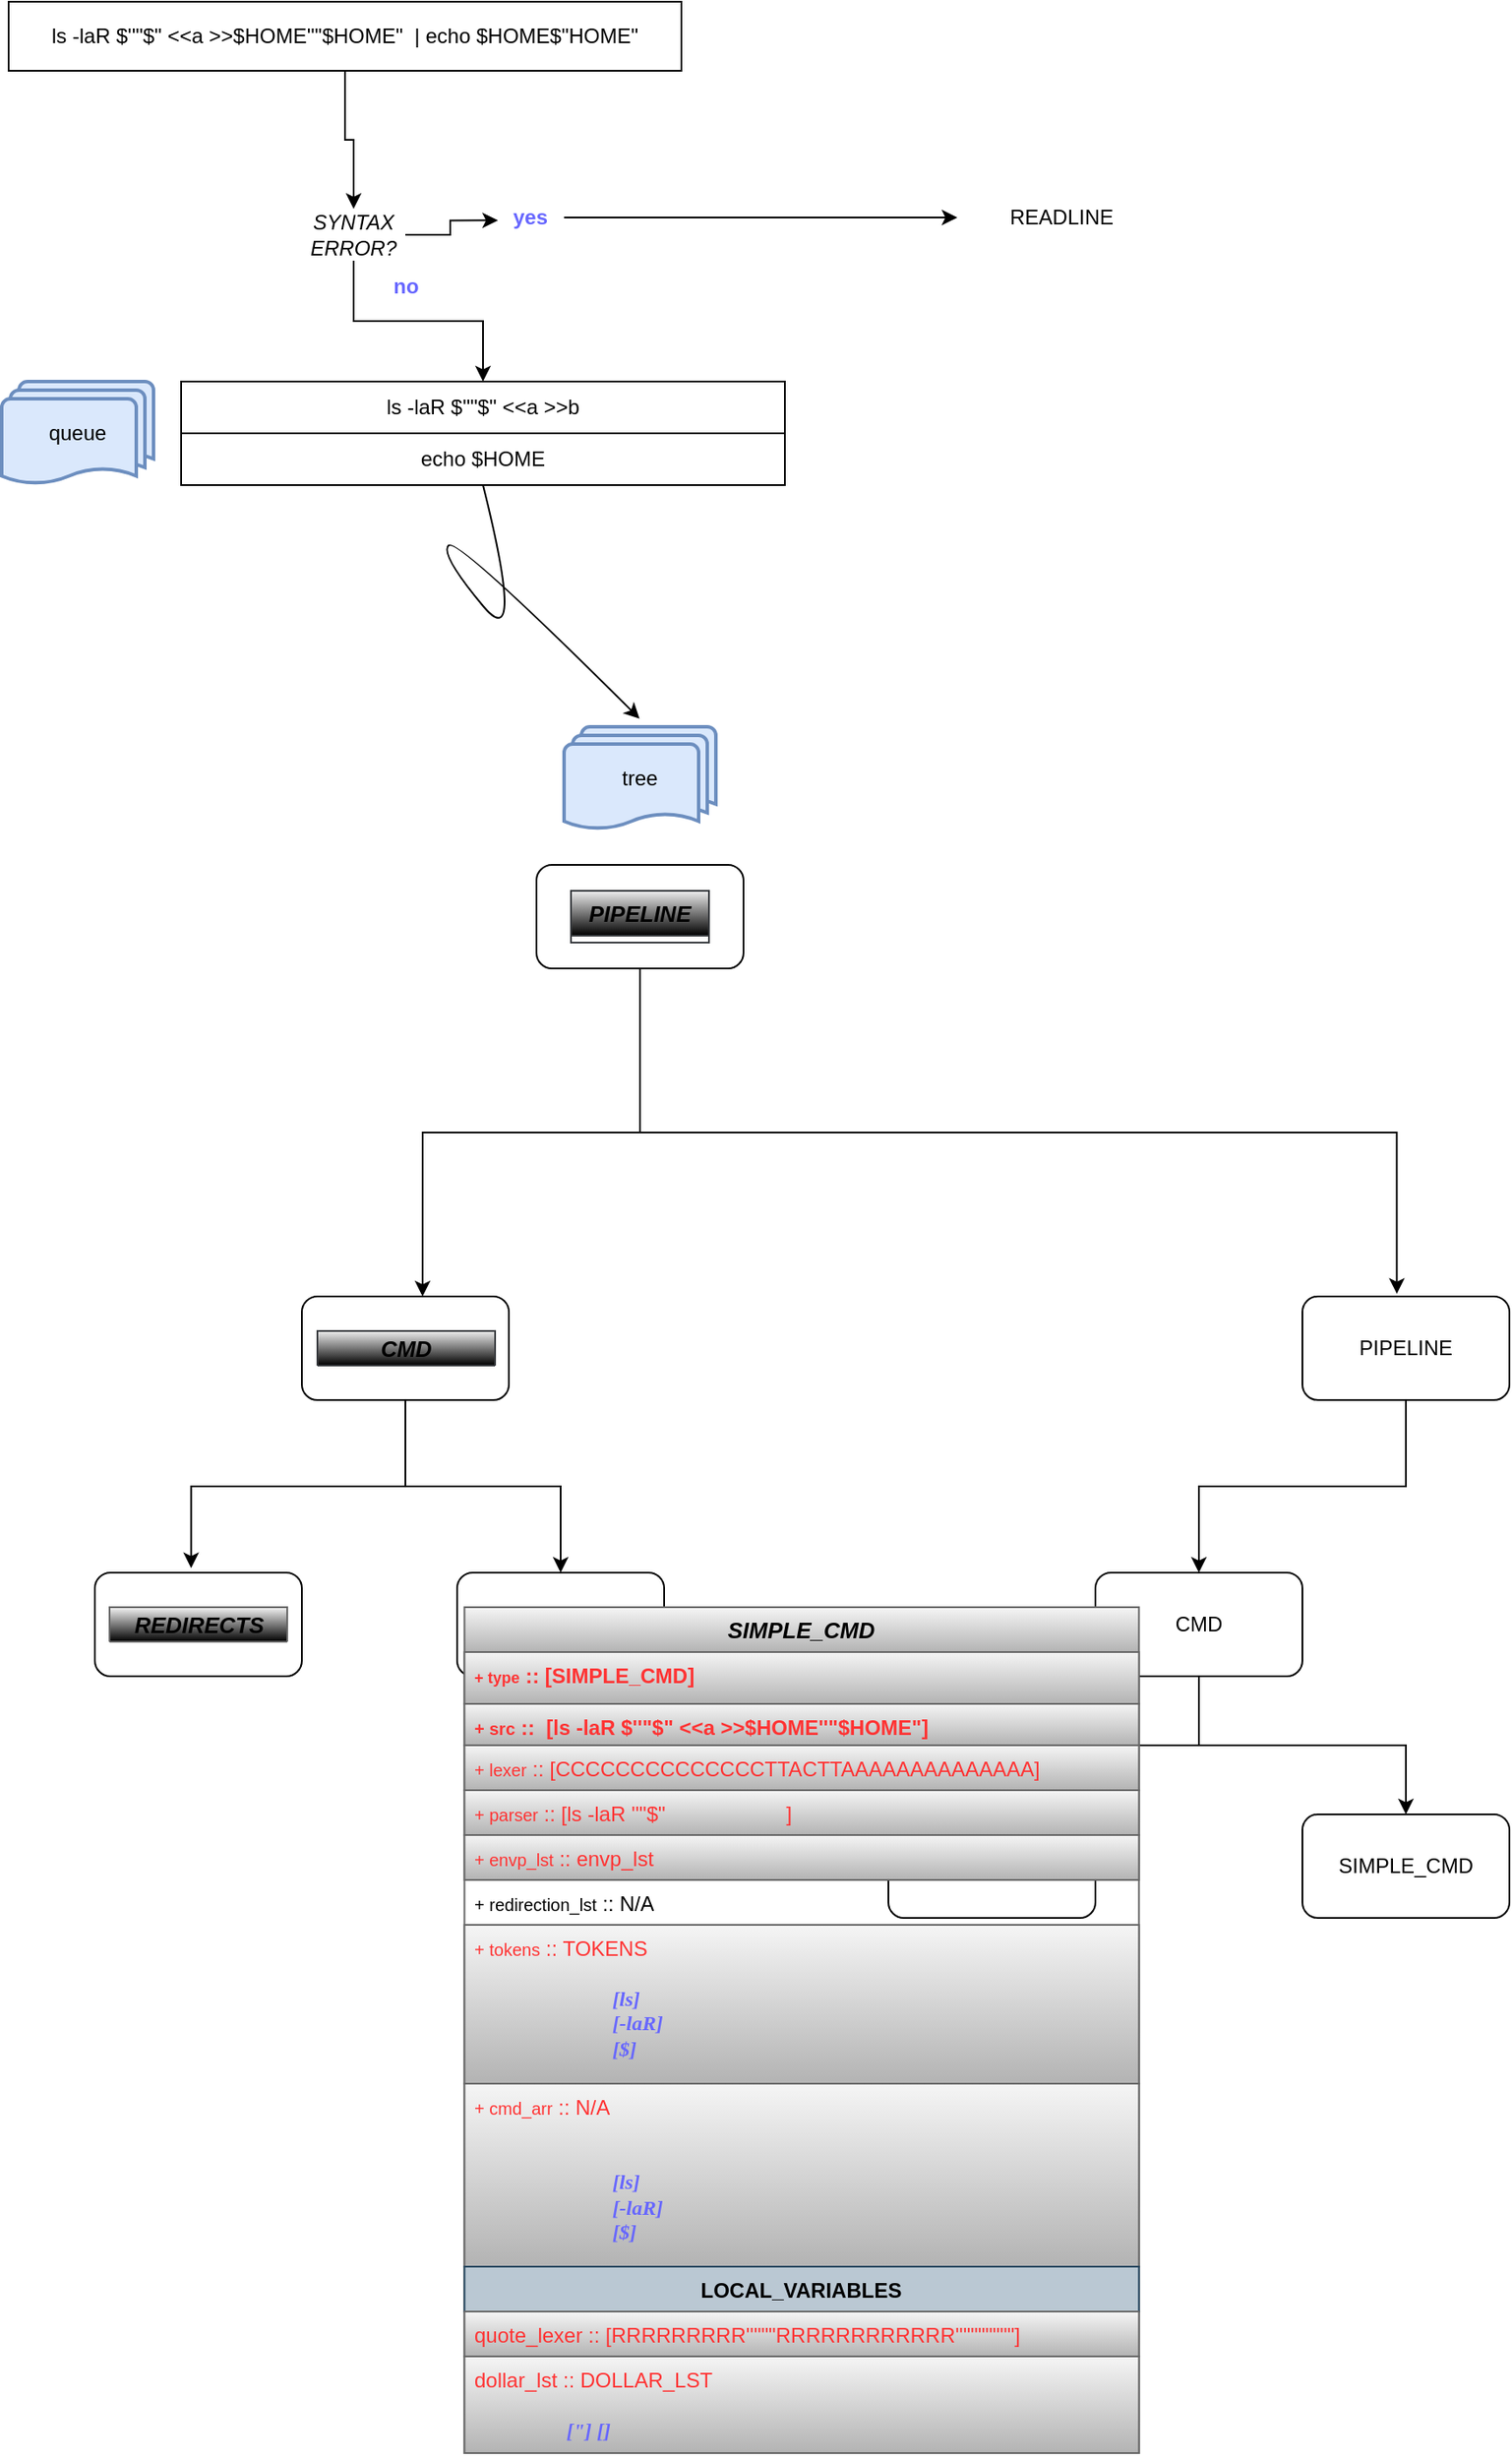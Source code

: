<mxfile version="22.0.4" type="github">
  <diagram name="페이지-1" id="Gm9cE7F4Ou4hL8HedqTo">
    <mxGraphModel dx="2257" dy="724" grid="1" gridSize="10" guides="1" tooltips="1" connect="1" arrows="1" fold="1" page="1" pageScale="1" pageWidth="827" pageHeight="1169" math="0" shadow="0">
      <root>
        <mxCell id="0" />
        <mxCell id="1" parent="0" />
        <mxCell id="PTVRahcJTxl9pXmdOZko-39" style="edgeStyle=orthogonalEdgeStyle;rounded=0;orthogonalLoop=1;jettySize=auto;html=1;entryX=0.5;entryY=0;entryDx=0;entryDy=0;" edge="1" parent="1" source="PTVRahcJTxl9pXmdOZko-1" target="PTVRahcJTxl9pXmdOZko-37">
          <mxGeometry relative="1" as="geometry" />
        </mxCell>
        <mxCell id="PTVRahcJTxl9pXmdOZko-1" value="ls -laR $&#39;&#39;&quot;$&quot; &amp;lt;&amp;lt;a &amp;gt;&amp;gt;$HOME&#39;&#39;&quot;$HOME&quot;&amp;nbsp; | echo $HOME$&quot;HOME&quot;" style="rounded=0;whiteSpace=wrap;html=1;" vertex="1" parent="1">
          <mxGeometry x="-780" y="30" width="390" height="40" as="geometry" />
        </mxCell>
        <mxCell id="PTVRahcJTxl9pXmdOZko-7" value="ls -laR $&#39;&#39;&quot;$&quot; &amp;lt;&amp;lt;a &amp;gt;&amp;gt;b" style="rounded=0;whiteSpace=wrap;html=1;" vertex="1" parent="1">
          <mxGeometry x="-680" y="250" width="350" height="30" as="geometry" />
        </mxCell>
        <mxCell id="PTVRahcJTxl9pXmdOZko-8" value="echo $HOME" style="rounded=0;whiteSpace=wrap;html=1;" vertex="1" parent="1">
          <mxGeometry x="-680" y="280" width="350" height="30" as="geometry" />
        </mxCell>
        <mxCell id="PTVRahcJTxl9pXmdOZko-10" value="" style="curved=1;endArrow=classic;html=1;rounded=0;exitX=0.5;exitY=1;exitDx=0;exitDy=0;entryX=0.497;entryY=-0.078;entryDx=0;entryDy=0;entryPerimeter=0;" edge="1" parent="1" source="PTVRahcJTxl9pXmdOZko-8" target="PTVRahcJTxl9pXmdOZko-14">
          <mxGeometry width="50" height="50" relative="1" as="geometry">
            <mxPoint x="-530" y="410" as="sourcePoint" />
            <mxPoint x="-480" y="420" as="targetPoint" />
            <Array as="points">
              <mxPoint x="-480" y="410" />
              <mxPoint x="-530" y="350" />
              <mxPoint x="-520" y="340" />
            </Array>
          </mxGeometry>
        </mxCell>
        <mxCell id="PTVRahcJTxl9pXmdOZko-13" value="queue" style="strokeWidth=2;html=1;shape=mxgraph.flowchart.multi-document;whiteSpace=wrap;fillColor=#dae8fc;strokeColor=#6c8ebf;" vertex="1" parent="1">
          <mxGeometry x="-784" y="250" width="88" height="60" as="geometry" />
        </mxCell>
        <mxCell id="PTVRahcJTxl9pXmdOZko-14" value="tree" style="strokeWidth=2;html=1;shape=mxgraph.flowchart.multi-document;whiteSpace=wrap;fillColor=#dae8fc;strokeColor=#6c8ebf;" vertex="1" parent="1">
          <mxGeometry x="-458" y="450" width="88" height="60" as="geometry" />
        </mxCell>
        <mxCell id="PTVRahcJTxl9pXmdOZko-16" value="PIPELINE" style="rounded=1;whiteSpace=wrap;html=1;" vertex="1" parent="1">
          <mxGeometry x="-474" y="530" width="120" height="60" as="geometry" />
        </mxCell>
        <mxCell id="PTVRahcJTxl9pXmdOZko-31" style="edgeStyle=orthogonalEdgeStyle;rounded=0;orthogonalLoop=1;jettySize=auto;html=1;exitX=0.5;exitY=1;exitDx=0;exitDy=0;entryX=0.5;entryY=0;entryDx=0;entryDy=0;" edge="1" parent="1" source="PTVRahcJTxl9pXmdOZko-17" target="PTVRahcJTxl9pXmdOZko-19">
          <mxGeometry relative="1" as="geometry" />
        </mxCell>
        <mxCell id="PTVRahcJTxl9pXmdOZko-17" value="CMD" style="rounded=1;whiteSpace=wrap;html=1;" vertex="1" parent="1">
          <mxGeometry x="-610" y="780" width="120" height="60" as="geometry" />
        </mxCell>
        <mxCell id="PTVRahcJTxl9pXmdOZko-18" value="REDIRECTS" style="rounded=1;whiteSpace=wrap;html=1;" vertex="1" parent="1">
          <mxGeometry x="-730" y="940" width="120" height="60" as="geometry" />
        </mxCell>
        <mxCell id="PTVRahcJTxl9pXmdOZko-19" value="SIMPLE_CMD" style="rounded=1;whiteSpace=wrap;html=1;" vertex="1" parent="1">
          <mxGeometry x="-520" y="940" width="120" height="60" as="geometry" />
        </mxCell>
        <mxCell id="PTVRahcJTxl9pXmdOZko-46" style="edgeStyle=orthogonalEdgeStyle;rounded=0;orthogonalLoop=1;jettySize=auto;html=1;exitX=0.5;exitY=1;exitDx=0;exitDy=0;entryX=0.5;entryY=0;entryDx=0;entryDy=0;" edge="1" parent="1" source="PTVRahcJTxl9pXmdOZko-20" target="PTVRahcJTxl9pXmdOZko-22">
          <mxGeometry relative="1" as="geometry" />
        </mxCell>
        <mxCell id="PTVRahcJTxl9pXmdOZko-20" value="PIPELINE" style="rounded=1;whiteSpace=wrap;html=1;" vertex="1" parent="1">
          <mxGeometry x="-30" y="780" width="120" height="60" as="geometry" />
        </mxCell>
        <mxCell id="PTVRahcJTxl9pXmdOZko-47" style="edgeStyle=orthogonalEdgeStyle;rounded=0;orthogonalLoop=1;jettySize=auto;html=1;exitX=0.5;exitY=1;exitDx=0;exitDy=0;" edge="1" parent="1" source="PTVRahcJTxl9pXmdOZko-22" target="PTVRahcJTxl9pXmdOZko-23">
          <mxGeometry relative="1" as="geometry" />
        </mxCell>
        <mxCell id="PTVRahcJTxl9pXmdOZko-48" style="edgeStyle=orthogonalEdgeStyle;rounded=0;orthogonalLoop=1;jettySize=auto;html=1;entryX=0.5;entryY=0;entryDx=0;entryDy=0;" edge="1" parent="1" source="PTVRahcJTxl9pXmdOZko-22" target="PTVRahcJTxl9pXmdOZko-24">
          <mxGeometry relative="1" as="geometry" />
        </mxCell>
        <mxCell id="PTVRahcJTxl9pXmdOZko-22" value="CMD" style="rounded=1;whiteSpace=wrap;html=1;" vertex="1" parent="1">
          <mxGeometry x="-150" y="940" width="120" height="60" as="geometry" />
        </mxCell>
        <mxCell id="PTVRahcJTxl9pXmdOZko-23" value="REDIRECTS" style="rounded=1;whiteSpace=wrap;html=1;" vertex="1" parent="1">
          <mxGeometry x="-270" y="1080" width="120" height="60" as="geometry" />
        </mxCell>
        <mxCell id="PTVRahcJTxl9pXmdOZko-24" value="SIMPLE_CMD" style="rounded=1;whiteSpace=wrap;html=1;" vertex="1" parent="1">
          <mxGeometry x="-30" y="1080" width="120" height="60" as="geometry" />
        </mxCell>
        <mxCell id="PTVRahcJTxl9pXmdOZko-30" style="edgeStyle=orthogonalEdgeStyle;rounded=0;orthogonalLoop=1;jettySize=auto;html=1;exitX=0.5;exitY=1;exitDx=0;exitDy=0;entryX=0.465;entryY=-0.044;entryDx=0;entryDy=0;entryPerimeter=0;" edge="1" parent="1" source="PTVRahcJTxl9pXmdOZko-17" target="PTVRahcJTxl9pXmdOZko-18">
          <mxGeometry relative="1" as="geometry" />
        </mxCell>
        <mxCell id="PTVRahcJTxl9pXmdOZko-32" style="edgeStyle=orthogonalEdgeStyle;rounded=0;orthogonalLoop=1;jettySize=auto;html=1;exitX=0.5;exitY=1;exitDx=0;exitDy=0;entryX=0.583;entryY=0;entryDx=0;entryDy=0;entryPerimeter=0;" edge="1" parent="1" source="PTVRahcJTxl9pXmdOZko-16" target="PTVRahcJTxl9pXmdOZko-17">
          <mxGeometry relative="1" as="geometry" />
        </mxCell>
        <mxCell id="PTVRahcJTxl9pXmdOZko-35" style="edgeStyle=orthogonalEdgeStyle;rounded=0;orthogonalLoop=1;jettySize=auto;html=1;exitX=0.5;exitY=1;exitDx=0;exitDy=0;entryX=0.456;entryY=-0.026;entryDx=0;entryDy=0;entryPerimeter=0;" edge="1" parent="1" source="PTVRahcJTxl9pXmdOZko-16" target="PTVRahcJTxl9pXmdOZko-20">
          <mxGeometry relative="1" as="geometry" />
        </mxCell>
        <mxCell id="PTVRahcJTxl9pXmdOZko-40" style="edgeStyle=orthogonalEdgeStyle;rounded=0;orthogonalLoop=1;jettySize=auto;html=1;exitX=0.5;exitY=1;exitDx=0;exitDy=0;entryX=0.5;entryY=0;entryDx=0;entryDy=0;" edge="1" parent="1" source="PTVRahcJTxl9pXmdOZko-37" target="PTVRahcJTxl9pXmdOZko-7">
          <mxGeometry relative="1" as="geometry" />
        </mxCell>
        <mxCell id="PTVRahcJTxl9pXmdOZko-37" value="&lt;i&gt;SYNTAX ERROR?&lt;/i&gt;" style="text;html=1;strokeColor=none;fillColor=none;align=center;verticalAlign=middle;whiteSpace=wrap;rounded=0;" vertex="1" parent="1">
          <mxGeometry x="-610" y="150" width="60" height="30" as="geometry" />
        </mxCell>
        <mxCell id="PTVRahcJTxl9pXmdOZko-41" value="&lt;b&gt;&lt;font color=&quot;#6666ff&quot;&gt;no&lt;/font&gt;&lt;/b&gt;" style="text;html=1;align=center;verticalAlign=middle;resizable=0;points=[];autosize=1;strokeColor=none;fillColor=none;" vertex="1" parent="1">
          <mxGeometry x="-570" y="180" width="40" height="30" as="geometry" />
        </mxCell>
        <mxCell id="PTVRahcJTxl9pXmdOZko-44" style="edgeStyle=orthogonalEdgeStyle;rounded=0;orthogonalLoop=1;jettySize=auto;html=1;" edge="1" parent="1" source="PTVRahcJTxl9pXmdOZko-42">
          <mxGeometry relative="1" as="geometry">
            <mxPoint x="-230.0" y="155" as="targetPoint" />
          </mxGeometry>
        </mxCell>
        <mxCell id="PTVRahcJTxl9pXmdOZko-42" value="&lt;b&gt;&lt;font color=&quot;#6666ff&quot;&gt;yes&lt;/font&gt;&lt;/b&gt;" style="text;html=1;align=center;verticalAlign=middle;resizable=0;points=[];autosize=1;strokeColor=none;fillColor=none;" vertex="1" parent="1">
          <mxGeometry x="-498" y="140" width="40" height="30" as="geometry" />
        </mxCell>
        <mxCell id="PTVRahcJTxl9pXmdOZko-43" style="edgeStyle=orthogonalEdgeStyle;rounded=0;orthogonalLoop=1;jettySize=auto;html=1;exitX=1;exitY=0.5;exitDx=0;exitDy=0;entryX=0.042;entryY=0.556;entryDx=0;entryDy=0;entryPerimeter=0;" edge="1" parent="1" source="PTVRahcJTxl9pXmdOZko-37" target="PTVRahcJTxl9pXmdOZko-42">
          <mxGeometry relative="1" as="geometry" />
        </mxCell>
        <mxCell id="PTVRahcJTxl9pXmdOZko-45" value="READLINE" style="text;html=1;align=center;verticalAlign=middle;resizable=0;points=[];autosize=1;strokeColor=none;fillColor=none;" vertex="1" parent="1">
          <mxGeometry x="-210" y="140" width="80" height="30" as="geometry" />
        </mxCell>
        <mxCell id="PTVRahcJTxl9pXmdOZko-63" value="&lt;i style=&quot;font-size: 13px;&quot;&gt;&lt;b style=&quot;font-size: 13px;&quot;&gt;PIPELINE&lt;/b&gt;&lt;/i&gt;" style="swimlane;fontStyle=0;childLayout=stackLayout;horizontal=1;startSize=26;horizontalStack=0;resizeParent=1;resizeParentMax=0;resizeLast=0;collapsible=1;marginBottom=0;whiteSpace=wrap;html=1;fillColor=#eeeeee;strokeColor=#36393d;gradientColor=default;fontSize=13;" vertex="1" collapsed="1" parent="1">
          <mxGeometry x="-454" y="545" width="80" height="30" as="geometry">
            <mxRectangle x="-454" y="545" width="240" height="290" as="alternateBounds" />
          </mxGeometry>
        </mxCell>
        <mxCell id="PTVRahcJTxl9pXmdOZko-83" value="&lt;font style=&quot;font-size: 9px;&quot;&gt;+ type&lt;/font&gt; :: [PIPELINE]" style="text;strokeColor=#666666;fillColor=#f5f5f5;align=left;verticalAlign=top;spacingLeft=4;spacingRight=4;overflow=hidden;rotatable=0;points=[[0,0.5],[1,0.5]];portConstraint=eastwest;whiteSpace=wrap;html=1;gradientColor=#b3b3b3;fontColor=#FF3333;" vertex="1" parent="PTVRahcJTxl9pXmdOZko-63">
          <mxGeometry y="26" width="240" height="30" as="geometry" />
        </mxCell>
        <mxCell id="PTVRahcJTxl9pXmdOZko-84" value="&lt;font style=&quot;font-size: 10px;&quot;&gt;+ src&amp;nbsp;&lt;/font&gt;::&amp;nbsp; N/A" style="text;align=left;verticalAlign=top;spacingLeft=4;spacingRight=4;overflow=hidden;rotatable=0;points=[[0,0.5],[1,0.5]];portConstraint=eastwest;whiteSpace=wrap;html=1;" vertex="1" parent="PTVRahcJTxl9pXmdOZko-63">
          <mxGeometry y="56" width="240" height="26" as="geometry" />
        </mxCell>
        <mxCell id="PTVRahcJTxl9pXmdOZko-85" value="&lt;font style=&quot;font-size: 10px;&quot;&gt;+ lexer&lt;/font&gt; :: N/A" style="text;strokeColor=none;fillColor=none;align=left;verticalAlign=top;spacingLeft=4;spacingRight=4;overflow=hidden;rotatable=0;points=[[0,0.5],[1,0.5]];portConstraint=eastwest;whiteSpace=wrap;html=1;" vertex="1" parent="PTVRahcJTxl9pXmdOZko-63">
          <mxGeometry y="82" width="240" height="26" as="geometry" />
        </mxCell>
        <mxCell id="PTVRahcJTxl9pXmdOZko-86" value="&lt;font style=&quot;font-size: 10px;&quot;&gt;+ parser&lt;/font&gt; :: N/A" style="text;strokeColor=none;fillColor=none;align=left;verticalAlign=top;spacingLeft=4;spacingRight=4;overflow=hidden;rotatable=0;points=[[0,0.5],[1,0.5]];portConstraint=eastwest;whiteSpace=wrap;html=1;" vertex="1" parent="PTVRahcJTxl9pXmdOZko-63">
          <mxGeometry y="108" width="240" height="26" as="geometry" />
        </mxCell>
        <mxCell id="PTVRahcJTxl9pXmdOZko-87" value="&lt;font style=&quot;font-size: 10px;&quot;&gt;+ cmd_arr&lt;/font&gt; :: N/A" style="text;strokeColor=none;fillColor=none;align=left;verticalAlign=top;spacingLeft=4;spacingRight=4;overflow=hidden;rotatable=0;points=[[0,0.5],[1,0.5]];portConstraint=eastwest;whiteSpace=wrap;html=1;" vertex="1" parent="PTVRahcJTxl9pXmdOZko-63">
          <mxGeometry y="134" width="240" height="26" as="geometry" />
        </mxCell>
        <mxCell id="PTVRahcJTxl9pXmdOZko-88" value="&lt;font style=&quot;font-size: 10px;&quot;&gt;+ envp_lst&lt;/font&gt; :: envp_lst" style="text;strokeColor=#666666;fillColor=#f5f5f5;align=left;verticalAlign=top;spacingLeft=4;spacingRight=4;overflow=hidden;rotatable=0;points=[[0,0.5],[1,0.5]];portConstraint=eastwest;whiteSpace=wrap;html=1;gradientColor=#b3b3b3;fontStyle=1;fontColor=#FF0000;" vertex="1" parent="PTVRahcJTxl9pXmdOZko-63">
          <mxGeometry y="160" width="240" height="26" as="geometry" />
        </mxCell>
        <mxCell id="PTVRahcJTxl9pXmdOZko-92" value="&lt;font style=&quot;font-size: 10px;&quot;&gt;+ redirection_lst&lt;/font&gt; :: N/A" style="text;strokeColor=none;fillColor=none;align=left;verticalAlign=top;spacingLeft=4;spacingRight=4;overflow=hidden;rotatable=0;points=[[0,0.5],[1,0.5]];portConstraint=eastwest;whiteSpace=wrap;html=1;" vertex="1" parent="PTVRahcJTxl9pXmdOZko-63">
          <mxGeometry y="186" width="240" height="26" as="geometry" />
        </mxCell>
        <mxCell id="PTVRahcJTxl9pXmdOZko-93" value="&lt;font style=&quot;font-size: 10px;&quot;&gt;+ tokens&lt;/font&gt; :: N/A" style="text;strokeColor=none;fillColor=none;align=left;verticalAlign=top;spacingLeft=4;spacingRight=4;overflow=hidden;rotatable=0;points=[[0,0.5],[1,0.5]];portConstraint=eastwest;whiteSpace=wrap;html=1;" vertex="1" parent="PTVRahcJTxl9pXmdOZko-63">
          <mxGeometry y="212" width="240" height="26" as="geometry" />
        </mxCell>
        <mxCell id="PTVRahcJTxl9pXmdOZko-94" value="&lt;font style=&quot;font-size: 10px;&quot;&gt;+ l_child&lt;/font&gt; :: N/A" style="text;strokeColor=none;fillColor=none;align=left;verticalAlign=top;spacingLeft=4;spacingRight=4;overflow=hidden;rotatable=0;points=[[0,0.5],[1,0.5]];portConstraint=eastwest;whiteSpace=wrap;html=1;" vertex="1" parent="PTVRahcJTxl9pXmdOZko-63">
          <mxGeometry y="238" width="240" height="26" as="geometry" />
        </mxCell>
        <mxCell id="PTVRahcJTxl9pXmdOZko-95" value="&lt;font style=&quot;font-size: 10px;&quot;&gt;+ r_child&lt;/font&gt; :: N/A" style="text;strokeColor=none;fillColor=none;align=left;verticalAlign=top;spacingLeft=4;spacingRight=4;overflow=hidden;rotatable=0;points=[[0,0.5],[1,0.5]];portConstraint=eastwest;whiteSpace=wrap;html=1;" vertex="1" parent="PTVRahcJTxl9pXmdOZko-63">
          <mxGeometry y="264" width="240" height="26" as="geometry" />
        </mxCell>
        <mxCell id="PTVRahcJTxl9pXmdOZko-99" value="&lt;i style=&quot;font-size: 13px;&quot;&gt;&lt;b style=&quot;font-size: 13px;&quot;&gt;&lt;font style=&quot;font-size: 13px;&quot;&gt;CMD&lt;/font&gt;&lt;/b&gt;&lt;/i&gt;" style="swimlane;fontStyle=0;childLayout=stackLayout;horizontal=1;startSize=26;horizontalStack=0;resizeParent=1;resizeParentMax=0;resizeLast=0;collapsible=1;marginBottom=0;whiteSpace=wrap;html=1;fillColor=#eeeeee;strokeColor=#36393d;gradientColor=default;fontColor=#000000;fontSize=13;" vertex="1" collapsed="1" parent="1">
          <mxGeometry x="-601" y="800" width="103" height="20" as="geometry">
            <mxRectangle x="-601" y="800" width="391" height="434" as="alternateBounds" />
          </mxGeometry>
        </mxCell>
        <mxCell id="PTVRahcJTxl9pXmdOZko-100" value="&lt;font style=&quot;font-size: 9px;&quot;&gt;+ type&lt;/font&gt; :: [CMD]" style="text;strokeColor=#666666;fillColor=#f5f5f5;align=left;verticalAlign=top;spacingLeft=4;spacingRight=4;overflow=hidden;rotatable=0;points=[[0,0.5],[1,0.5]];portConstraint=eastwest;whiteSpace=wrap;html=1;gradientColor=#b3b3b3;fontStyle=1;fontColor=#FF3333;" vertex="1" parent="PTVRahcJTxl9pXmdOZko-99">
          <mxGeometry y="26" width="391" height="30" as="geometry" />
        </mxCell>
        <mxCell id="PTVRahcJTxl9pXmdOZko-101" value="&lt;font style=&quot;font-size: 10px;&quot;&gt;## dequeue from QUEUE&lt;br&gt;+ src&lt;/font&gt; ::&amp;nbsp; [ls -laR $&#39;&#39;&quot;$&quot; &amp;lt;&amp;lt;a &amp;gt;&amp;gt;$HOME&#39;&#39;&quot;$HOME&quot;]" style="text;align=left;verticalAlign=top;spacingLeft=4;spacingRight=4;overflow=hidden;rotatable=0;points=[[0,0.5],[1,0.5]];portConstraint=eastwest;whiteSpace=wrap;html=1;fontStyle=1;fillColor=#f5f5f5;gradientColor=#b3b3b3;strokeColor=#666666;fontColor=#FF3333;" vertex="1" parent="PTVRahcJTxl9pXmdOZko-99">
          <mxGeometry y="56" width="391" height="44" as="geometry" />
        </mxCell>
        <mxCell id="PTVRahcJTxl9pXmdOZko-110" value="&lt;font style=&quot;border-color: var(--border-color); font-size: 10px;&quot;&gt;## (after dollar removal)&lt;br&gt;+ src&lt;/font&gt;&amp;nbsp;::&amp;nbsp; [ls -laR &#39;&#39;&quot;$&quot; &amp;lt;&amp;lt;a &amp;gt;&amp;gt;$HOME&#39;&#39;&quot;$HOME&quot;]" style="text;align=left;verticalAlign=top;spacingLeft=4;spacingRight=4;overflow=hidden;rotatable=0;points=[[0,0.5],[1,0.5]];portConstraint=eastwest;whiteSpace=wrap;html=1;fontStyle=1;fillColor=#f5f5f5;gradientColor=#b3b3b3;strokeColor=#666666;fontColor=#FF3333;" vertex="1" parent="PTVRahcJTxl9pXmdOZko-99">
          <mxGeometry y="100" width="391" height="48" as="geometry" />
        </mxCell>
        <mxCell id="PTVRahcJTxl9pXmdOZko-102" value="&lt;font style=&quot;font-size: 10px;&quot;&gt;+ lexer&lt;/font&gt; :: [CCCCCCCCCCCCCCTTACTTAAAAAAAAAAAAAA]" style="text;strokeColor=#666666;fillColor=#f5f5f5;align=left;verticalAlign=top;spacingLeft=4;spacingRight=4;overflow=hidden;rotatable=0;points=[[0,0.5],[1,0.5]];portConstraint=eastwest;whiteSpace=wrap;html=1;gradientColor=#b3b3b3;fontColor=#FF3333;" vertex="1" parent="PTVRahcJTxl9pXmdOZko-99">
          <mxGeometry y="148" width="391" height="26" as="geometry" />
        </mxCell>
        <mxCell id="PTVRahcJTxl9pXmdOZko-103" value="&lt;font style=&quot;font-size: 10px;&quot;&gt;+ parser&lt;/font&gt; :: N/A" style="text;strokeColor=none;fillColor=none;align=left;verticalAlign=top;spacingLeft=4;spacingRight=4;overflow=hidden;rotatable=0;points=[[0,0.5],[1,0.5]];portConstraint=eastwest;whiteSpace=wrap;html=1;" vertex="1" parent="PTVRahcJTxl9pXmdOZko-99">
          <mxGeometry y="174" width="391" height="26" as="geometry" />
        </mxCell>
        <mxCell id="PTVRahcJTxl9pXmdOZko-105" value="&lt;font style=&quot;font-size: 10px;&quot;&gt;+ envp_lst&lt;/font&gt; :: envp_lst" style="text;strokeColor=#666666;fillColor=#f5f5f5;align=left;verticalAlign=top;spacingLeft=4;spacingRight=4;overflow=hidden;rotatable=0;points=[[0,0.5],[1,0.5]];portConstraint=eastwest;whiteSpace=wrap;html=1;gradientColor=#b3b3b3;fontColor=#FF3333;" vertex="1" parent="PTVRahcJTxl9pXmdOZko-99">
          <mxGeometry y="200" width="391" height="26" as="geometry" />
        </mxCell>
        <mxCell id="PTVRahcJTxl9pXmdOZko-106" value="&lt;font style=&quot;font-size: 10px;&quot;&gt;+ redirection_lst&lt;/font&gt; :: N/A" style="text;strokeColor=none;fillColor=none;align=left;verticalAlign=top;spacingLeft=4;spacingRight=4;overflow=hidden;rotatable=0;points=[[0,0.5],[1,0.5]];portConstraint=eastwest;whiteSpace=wrap;html=1;" vertex="1" parent="PTVRahcJTxl9pXmdOZko-99">
          <mxGeometry y="226" width="391" height="26" as="geometry" />
        </mxCell>
        <mxCell id="PTVRahcJTxl9pXmdOZko-107" value="&lt;font style=&quot;font-size: 10px;&quot;&gt;+ tokens&lt;/font&gt; :: N/A" style="text;strokeColor=none;fillColor=none;align=left;verticalAlign=top;spacingLeft=4;spacingRight=4;overflow=hidden;rotatable=0;points=[[0,0.5],[1,0.5]];portConstraint=eastwest;whiteSpace=wrap;html=1;" vertex="1" parent="PTVRahcJTxl9pXmdOZko-99">
          <mxGeometry y="252" width="391" height="26" as="geometry" />
        </mxCell>
        <mxCell id="PTVRahcJTxl9pXmdOZko-104" value="&lt;font style=&quot;font-size: 10px;&quot;&gt;+ cmd_arr&lt;/font&gt; :: N/A" style="text;strokeColor=none;fillColor=none;align=left;verticalAlign=top;spacingLeft=4;spacingRight=4;overflow=hidden;rotatable=0;points=[[0,0.5],[1,0.5]];portConstraint=eastwest;whiteSpace=wrap;html=1;" vertex="1" parent="PTVRahcJTxl9pXmdOZko-99">
          <mxGeometry y="278" width="391" height="26" as="geometry" />
        </mxCell>
        <mxCell id="PTVRahcJTxl9pXmdOZko-108" value="&lt;font style=&quot;font-size: 10px;&quot;&gt;+ l_child&lt;/font&gt; :: N/A" style="text;strokeColor=none;fillColor=none;align=left;verticalAlign=top;spacingLeft=4;spacingRight=4;overflow=hidden;rotatable=0;points=[[0,0.5],[1,0.5]];portConstraint=eastwest;whiteSpace=wrap;html=1;" vertex="1" parent="PTVRahcJTxl9pXmdOZko-99">
          <mxGeometry y="304" width="391" height="26" as="geometry" />
        </mxCell>
        <mxCell id="PTVRahcJTxl9pXmdOZko-109" value="&lt;font style=&quot;font-size: 10px;&quot;&gt;+ r_child&lt;/font&gt; :: N/A" style="text;strokeColor=none;fillColor=none;align=left;verticalAlign=top;spacingLeft=4;spacingRight=4;overflow=hidden;rotatable=0;points=[[0,0.5],[1,0.5]];portConstraint=eastwest;whiteSpace=wrap;html=1;" vertex="1" parent="PTVRahcJTxl9pXmdOZko-99">
          <mxGeometry y="330" width="391" height="26" as="geometry" />
        </mxCell>
        <mxCell id="PTVRahcJTxl9pXmdOZko-143" style="text;strokeColor=none;fillColor=none;align=left;verticalAlign=top;spacingLeft=4;spacingRight=4;overflow=hidden;rotatable=0;points=[[0,0.5],[1,0.5]];portConstraint=eastwest;whiteSpace=wrap;html=1;" vertex="1" parent="PTVRahcJTxl9pXmdOZko-99">
          <mxGeometry y="356" width="391" height="26" as="geometry" />
        </mxCell>
        <mxCell id="PTVRahcJTxl9pXmdOZko-144" value="LOCAL_VARIABLES" style="text;align=center;verticalAlign=top;spacingLeft=4;spacingRight=4;overflow=hidden;rotatable=0;points=[[0,0.5],[1,0.5]];portConstraint=eastwest;whiteSpace=wrap;html=1;fontStyle=1;fillColor=#bac8d3;strokeColor=#23445d;" vertex="1" parent="PTVRahcJTxl9pXmdOZko-99">
          <mxGeometry y="382" width="391" height="26" as="geometry" />
        </mxCell>
        <mxCell id="PTVRahcJTxl9pXmdOZko-145" value="quote_lexer :: [RRRRRRRRRRRRRRRRRRRRRRRRR&#39;&#39;&quot;&quot;&quot;&quot;&quot;&quot;&quot;]" style="text;strokeColor=#666666;fillColor=#f5f5f5;align=left;verticalAlign=top;spacingLeft=4;spacingRight=4;overflow=hidden;rotatable=0;points=[[0,0.5],[1,0.5]];portConstraint=eastwest;whiteSpace=wrap;html=1;gradientColor=#b3b3b3;fontColor=#FF3333;" vertex="1" parent="PTVRahcJTxl9pXmdOZko-99">
          <mxGeometry y="408" width="391" height="26" as="geometry" />
        </mxCell>
        <mxCell id="PTVRahcJTxl9pXmdOZko-126" value="&lt;i style=&quot;font-size: 13px;&quot;&gt;&lt;b style=&quot;font-size: 13px;&quot;&gt;&lt;font style=&quot;font-size: 13px;&quot;&gt;REDIRECTS&lt;/font&gt;&lt;/b&gt;&lt;/i&gt;" style="swimlane;fontStyle=0;childLayout=stackLayout;horizontal=1;startSize=26;horizontalStack=0;resizeParent=1;resizeParentMax=0;resizeLast=0;collapsible=1;marginBottom=0;whiteSpace=wrap;html=1;fillColor=#f5f5f5;strokeColor=#666666;gradientColor=#000000;fontSize=13;" vertex="1" collapsed="1" parent="1">
          <mxGeometry x="-721.5" y="960" width="103" height="20" as="geometry">
            <mxRectangle x="-721.5" y="960" width="411.5" height="682" as="alternateBounds" />
          </mxGeometry>
        </mxCell>
        <mxCell id="PTVRahcJTxl9pXmdOZko-127" value="&lt;font style=&quot;font-size: 9px;&quot;&gt;+ type&lt;/font&gt; :: [REDIRECTS]" style="text;strokeColor=#666666;fillColor=#f5f5f5;align=left;verticalAlign=top;spacingLeft=4;spacingRight=4;overflow=hidden;rotatable=0;points=[[0,0.5],[1,0.5]];portConstraint=eastwest;whiteSpace=wrap;html=1;gradientColor=#b3b3b3;fontStyle=1;fontColor=#FF3333;" vertex="1" parent="PTVRahcJTxl9pXmdOZko-126">
          <mxGeometry y="26" width="411.5" height="30" as="geometry" />
        </mxCell>
        <mxCell id="PTVRahcJTxl9pXmdOZko-128" value="&lt;font style=&quot;border-color: var(--border-color); font-size: 10px;&quot;&gt;+ src&lt;/font&gt;&amp;nbsp;::&amp;nbsp; [ls -laR &#39;&#39;&quot;$&quot; &amp;lt;&amp;lt;a &amp;gt;&amp;gt;$HOME&#39;&#39;&quot;$HOME&quot;]" style="text;align=left;verticalAlign=top;spacingLeft=4;spacingRight=4;overflow=hidden;rotatable=0;points=[[0,0.5],[1,0.5]];portConstraint=eastwest;whiteSpace=wrap;html=1;fontStyle=1;fillColor=#f5f5f5;gradientColor=#b3b3b3;strokeColor=#666666;fontColor=#FF3333;" vertex="1" parent="PTVRahcJTxl9pXmdOZko-126">
          <mxGeometry y="56" width="411.5" height="24" as="geometry" />
        </mxCell>
        <mxCell id="PTVRahcJTxl9pXmdOZko-130" value="&lt;font style=&quot;border-color: var(--border-color); font-size: 10px;&quot;&gt;+ lexer&lt;/font&gt;&amp;nbsp;:: [CCCCCCCCCCCCCCTTACTTAAAAAAAAAAAAAA]" style="text;strokeColor=#666666;fillColor=#f5f5f5;align=left;verticalAlign=top;spacingLeft=4;spacingRight=4;overflow=hidden;rotatable=0;points=[[0,0.5],[1,0.5]];portConstraint=eastwest;whiteSpace=wrap;html=1;gradientColor=#b3b3b3;fontColor=#FF3333;" vertex="1" parent="PTVRahcJTxl9pXmdOZko-126">
          <mxGeometry y="80" width="411.5" height="26" as="geometry" />
        </mxCell>
        <mxCell id="PTVRahcJTxl9pXmdOZko-131" value="&lt;font style=&quot;font-size: 10px;&quot;&gt;+ parser&lt;/font&gt; :: [&amp;nbsp; &amp;nbsp; &amp;nbsp; &amp;nbsp; &amp;nbsp; &amp;nbsp; &amp;nbsp; &amp;nbsp; a&amp;nbsp; &amp;nbsp;$HOME&#39;&#39;&quot;$HOME&quot;]&lt;br&gt;&lt;span style=&quot;&quot;&gt;&lt;span style=&quot;white-space: pre;&quot;&gt;&amp;nbsp;&amp;nbsp;&amp;nbsp;&amp;nbsp;&lt;/span&gt;&lt;/span&gt;&lt;span style=&quot;&quot;&gt;&lt;span style=&quot;white-space: pre;&quot;&gt;&amp;nbsp;&amp;nbsp;&lt;span style=&quot;white-space: pre;&quot;&gt;&#x9;&lt;/span&gt;&lt;span style=&quot;white-space: pre;&quot;&gt;&#x9;&lt;/span&gt;&lt;span style=&quot;white-space: pre;&quot;&gt;&#x9;&lt;/span&gt;&amp;nbsp;&amp;nbsp;&lt;/span&gt;&lt;/span&gt;&lt;font color=&quot;#6666ff&quot; face=&quot;Times New Roman&quot;&gt;&lt;i&gt;target := redirection args&lt;/i&gt;&lt;/font&gt;" style="text;strokeColor=#666666;fillColor=#f5f5f5;align=left;verticalAlign=top;spacingLeft=4;spacingRight=4;overflow=hidden;rotatable=0;points=[[0,0.5],[1,0.5]];portConstraint=eastwest;whiteSpace=wrap;html=1;fontStyle=1;gradientColor=#b3b3b3;fontColor=#FF3333;" vertex="1" parent="PTVRahcJTxl9pXmdOZko-126">
          <mxGeometry y="106" width="411.5" height="44" as="geometry" />
        </mxCell>
        <mxCell id="PTVRahcJTxl9pXmdOZko-133" value="&lt;font style=&quot;font-size: 10px;&quot;&gt;+ envp_lst&lt;/font&gt; :: envp_lst" style="text;strokeColor=#666666;fillColor=#f5f5f5;align=left;verticalAlign=top;spacingLeft=4;spacingRight=4;overflow=hidden;rotatable=0;points=[[0,0.5],[1,0.5]];portConstraint=eastwest;whiteSpace=wrap;html=1;gradientColor=#b3b3b3;fontColor=#FF3333;" vertex="1" parent="PTVRahcJTxl9pXmdOZko-126">
          <mxGeometry y="150" width="411.5" height="26" as="geometry" />
        </mxCell>
        <mxCell id="PTVRahcJTxl9pXmdOZko-134" value="&lt;font color=&quot;#ff3333&quot;&gt;&lt;font style=&quot;font-size: 10px;&quot;&gt;+ redirection_lst&lt;/font&gt; :: REDIRECTION_LST&lt;/font&gt;&lt;br&gt;&lt;br&gt;&lt;br&gt;&lt;div&gt;&lt;font color=&quot;#6666ff&quot; style=&quot;&quot; face=&quot;Times New Roman&quot;&gt;&lt;i&gt;TYPE == IN_HEREDOC (&#39;&amp;lt;&amp;lt;&#39;) ARG = [a]&lt;/i&gt;&lt;/font&gt;&lt;/div&gt;&lt;div&gt;&lt;font color=&quot;#6666ff&quot; face=&quot;Times New Roman&quot;&gt;&lt;i&gt;CONTAMINATED = FALSE&lt;/i&gt;&lt;/font&gt;&lt;/div&gt;&lt;div&gt;&lt;font color=&quot;#6666ff&quot; face=&quot;Times New Roman&quot;&gt;&lt;i&gt;TYPE == OUT_HEREDOC (&#39;&amp;gt;&amp;gt;&#39;) ARG = [$HOME$HOME]&lt;/i&gt;&lt;/font&gt;&lt;/div&gt;&lt;div&gt;&lt;font color=&quot;#6666ff&quot; style=&quot;&quot; face=&quot;Times New Roman&quot;&gt;&lt;i&gt;CONTAMINATED = FALSE&lt;br&gt;&lt;br&gt;&lt;/i&gt;&lt;/font&gt;&lt;div style=&quot;border-color: var(--border-color);&quot;&gt;&lt;font style=&quot;border-color: var(--border-color);&quot; color=&quot;#6666ff&quot; face=&quot;Times New Roman&quot;&gt;&lt;i style=&quot;border-color: var(--border-color);&quot;&gt;TYPE == IN_HEREDOC (&#39;&amp;lt;&amp;lt;&#39;) ARG = [a]&lt;/i&gt;&lt;/font&gt;&lt;/div&gt;&lt;div style=&quot;border-color: var(--border-color);&quot;&gt;&lt;font style=&quot;border-color: var(--border-color);&quot; color=&quot;#6666ff&quot; face=&quot;Times New Roman&quot;&gt;&lt;i style=&quot;border-color: var(--border-color);&quot;&gt;CONTAMINATED = FALSE&lt;/i&gt;&lt;/font&gt;&lt;/div&gt;&lt;div style=&quot;border-color: var(--border-color);&quot;&gt;&lt;font style=&quot;border-color: var(--border-color);&quot; color=&quot;#6666ff&quot; face=&quot;Times New Roman&quot;&gt;&lt;i style=&quot;border-color: var(--border-color);&quot;&gt;TYPE == OUT_HEREDOC (&#39;&amp;gt;&amp;gt;&#39;) ARG = [/Users/uncle_Sam&lt;i style=&quot;border-color: var(--border-color);&quot;&gt;/Users/uncle_Sam&lt;/i&gt;]&lt;/i&gt;&lt;/font&gt;&lt;/div&gt;&lt;div style=&quot;border-color: var(--border-color);&quot;&gt;&lt;font style=&quot;border-color: var(--border-color);&quot; color=&quot;#6666ff&quot; face=&quot;Times New Roman&quot;&gt;&lt;i style=&quot;border-color: var(--border-color);&quot;&gt;CONTAMINATED = FALSE&lt;/i&gt;&lt;/font&gt;&lt;/div&gt;&lt;/div&gt;" style="text;strokeColor=#666666;fillColor=#f5f5f5;align=left;verticalAlign=top;spacingLeft=4;spacingRight=4;overflow=hidden;rotatable=0;points=[[0,0.5],[1,0.5]];portConstraint=eastwest;whiteSpace=wrap;html=1;gradientColor=#b3b3b3;" vertex="1" parent="PTVRahcJTxl9pXmdOZko-126">
          <mxGeometry y="176" width="411.5" height="198" as="geometry" />
        </mxCell>
        <mxCell id="PTVRahcJTxl9pXmdOZko-135" value="&lt;font style=&quot;font-size: 10px;&quot;&gt;+ tokens&lt;/font&gt; :: N/A" style="text;strokeColor=none;fillColor=none;align=left;verticalAlign=top;spacingLeft=4;spacingRight=4;overflow=hidden;rotatable=0;points=[[0,0.5],[1,0.5]];portConstraint=eastwest;whiteSpace=wrap;html=1;" vertex="1" parent="PTVRahcJTxl9pXmdOZko-126">
          <mxGeometry y="374" width="411.5" height="26" as="geometry" />
        </mxCell>
        <mxCell id="PTVRahcJTxl9pXmdOZko-132" value="&lt;font style=&quot;font-size: 10px;&quot;&gt;+ cmd_arr&lt;/font&gt; :: N/A" style="text;strokeColor=none;fillColor=none;align=left;verticalAlign=top;spacingLeft=4;spacingRight=4;overflow=hidden;rotatable=0;points=[[0,0.5],[1,0.5]];portConstraint=eastwest;whiteSpace=wrap;html=1;" vertex="1" parent="PTVRahcJTxl9pXmdOZko-126">
          <mxGeometry y="400" width="411.5" height="26" as="geometry" />
        </mxCell>
        <mxCell id="PTVRahcJTxl9pXmdOZko-136" value="&lt;font style=&quot;font-size: 10px;&quot;&gt;+ l_child&lt;/font&gt; :: N/A" style="text;strokeColor=none;fillColor=none;align=left;verticalAlign=top;spacingLeft=4;spacingRight=4;overflow=hidden;rotatable=0;points=[[0,0.5],[1,0.5]];portConstraint=eastwest;whiteSpace=wrap;html=1;" vertex="1" parent="PTVRahcJTxl9pXmdOZko-126">
          <mxGeometry y="426" width="411.5" height="26" as="geometry" />
        </mxCell>
        <mxCell id="PTVRahcJTxl9pXmdOZko-137" value="&lt;font style=&quot;font-size: 10px;&quot;&gt;+ r_child&lt;/font&gt; :: N/A" style="text;strokeColor=none;fillColor=none;align=left;verticalAlign=top;spacingLeft=4;spacingRight=4;overflow=hidden;rotatable=0;points=[[0,0.5],[1,0.5]];portConstraint=eastwest;whiteSpace=wrap;html=1;" vertex="1" parent="PTVRahcJTxl9pXmdOZko-126">
          <mxGeometry y="452" width="411.5" height="26" as="geometry" />
        </mxCell>
        <mxCell id="PTVRahcJTxl9pXmdOZko-139" style="text;strokeColor=none;fillColor=none;align=left;verticalAlign=top;spacingLeft=4;spacingRight=4;overflow=hidden;rotatable=0;points=[[0,0.5],[1,0.5]];portConstraint=eastwest;whiteSpace=wrap;html=1;" vertex="1" parent="PTVRahcJTxl9pXmdOZko-126">
          <mxGeometry y="478" width="411.5" height="26" as="geometry" />
        </mxCell>
        <mxCell id="PTVRahcJTxl9pXmdOZko-138" value="&lt;b&gt;LOCAL VARIABLES&lt;/b&gt;" style="text;strokeColor=#666666;fillColor=#f5f5f5;align=center;verticalAlign=top;spacingLeft=4;spacingRight=4;overflow=hidden;rotatable=0;points=[[0,0.5],[1,0.5]];portConstraint=eastwest;whiteSpace=wrap;html=1;gradientColor=#b3b3b3;" vertex="1" parent="PTVRahcJTxl9pXmdOZko-126">
          <mxGeometry y="504" width="411.5" height="26" as="geometry" />
        </mxCell>
        <mxCell id="PTVRahcJTxl9pXmdOZko-140" value="&lt;font color=&quot;#ff3333&quot;&gt;&lt;font style=&quot;border-color: var(--border-color); font-size: 10px;&quot;&gt;+ quote_lexer&lt;/font&gt;&amp;nbsp;:: [RRRRRRRRRRRRRRRRRRRRRRRRR&#39;&#39;&quot;&quot;&quot;&quot;&quot;&quot;&quot;]&lt;/font&gt;&lt;br&gt;&lt;i&gt;&lt;font face=&quot;Times New Roman&quot;&gt;&lt;span style=&quot;&quot;&gt;&lt;span style=&quot;&quot;&gt;&amp;nbsp;&amp;nbsp;&amp;nbsp;&amp;nbsp;&lt;/span&gt;&lt;/span&gt;&lt;font color=&quot;#6666ff&quot;&gt;&lt;span style=&quot;&quot;&gt;&lt;span style=&quot;&quot;&gt;&amp;nbsp;&amp;nbsp;&amp;nbsp;&amp;nbsp;&lt;/span&gt;&lt;/span&gt;&lt;span style=&quot;&quot;&gt;&lt;span style=&quot;&quot;&gt;&amp;nbsp;&amp;nbsp;&amp;nbsp;&amp;nbsp;&lt;/span&gt;&lt;/span&gt;13 -&amp;gt; &#39;R&#39; (translated for display purpose)&lt;br&gt;&lt;span style=&quot;&quot;&gt;&lt;span style=&quot;&quot;&gt;&amp;nbsp;&amp;nbsp;&amp;nbsp;&amp;nbsp;&lt;/span&gt;&lt;/span&gt;&lt;span style=&quot;&quot;&gt;&lt;span style=&quot;&quot;&gt;&amp;nbsp;&amp;nbsp;&amp;nbsp;&amp;nbsp;&lt;/span&gt;&lt;span style=&quot;&quot;&gt;&lt;span style=&quot;&quot;&gt;&amp;nbsp;&amp;nbsp;&amp;nbsp;&amp;nbsp;&lt;/span&gt;&lt;/span&gt;&lt;/span&gt;a&lt;span style=&quot;&quot;&gt;&lt;span style=&quot;&quot;&gt;&amp;nbsp;&amp;nbsp;&amp;nbsp;&lt;/span&gt;&lt;/span&gt;:=&amp;nbsp; &amp;nbsp;no quotes (REGULAR_STR)&lt;br&gt;&lt;span style=&quot;&quot;&gt;&lt;span style=&quot;&quot;&gt;&amp;nbsp;&amp;nbsp;&amp;nbsp;&amp;nbsp;&lt;/span&gt;&lt;/span&gt;&lt;span style=&quot;&quot;&gt;&lt;span style=&quot;&quot;&gt;&amp;nbsp;&amp;nbsp;&amp;nbsp;&amp;nbsp;&lt;/span&gt;&lt;/span&gt;&lt;span style=&quot;&quot;&gt;&lt;span style=&quot;&quot;&gt;&amp;nbsp;&amp;nbsp;&amp;nbsp;&amp;nbsp;&lt;/span&gt;&lt;/span&gt;$HOME :=&amp;nbsp;&lt;/font&gt;&lt;/font&gt;&lt;/i&gt;&lt;i style=&quot;border-color: var(--border-color);&quot;&gt;&lt;font style=&quot;border-color: var(--border-color);&quot; face=&quot;Times New Roman&quot;&gt;&lt;font style=&quot;border-color: var(--border-color);&quot; color=&quot;#6666ff&quot;&gt;no quotes (REGULAR_STR)&lt;br&gt;&lt;/font&gt;&lt;/font&gt;&lt;/i&gt;&lt;i&gt;&lt;font face=&quot;Times New Roman&quot;&gt;&lt;font color=&quot;#6666ff&quot;&gt;&lt;span style=&quot;&quot;&gt;&lt;span style=&quot;white-space: pre;&quot;&gt;&amp;nbsp;&amp;nbsp;&amp;nbsp;&amp;nbsp;&lt;/span&gt;&lt;/span&gt;&amp;nbsp; &amp;nbsp;&lt;span style=&quot;white-space: pre;&quot;&gt;&#x9;&lt;/span&gt;&amp;nbsp; &amp;nbsp;&amp;nbsp;&lt;/font&gt;&lt;/font&gt;&lt;/i&gt;&lt;i style=&quot;border-color: var(--border-color);&quot;&gt;&lt;font style=&quot;border-color: var(--border-color);&quot; face=&quot;Times New Roman&quot;&gt;&lt;font style=&quot;border-color: var(--border-color);&quot; color=&quot;#6666ff&quot;&gt;$HOME&amp;nbsp; := quotes (DOUBLE_QUOTES)&lt;/font&gt;&lt;/font&gt;&lt;/i&gt;&lt;i&gt;&lt;font face=&quot;Times New Roman&quot;&gt;&lt;font color=&quot;#6666ff&quot;&gt;&lt;br&gt;&lt;/font&gt;&lt;/font&gt;&lt;/i&gt;" style="text;strokeColor=#666666;fillColor=#f5f5f5;align=left;verticalAlign=top;spacingLeft=4;spacingRight=4;overflow=hidden;rotatable=0;points=[[0,0.5],[1,0.5]];portConstraint=eastwest;whiteSpace=wrap;html=1;gradientColor=#b3b3b3;" vertex="1" parent="PTVRahcJTxl9pXmdOZko-126">
          <mxGeometry y="530" width="411.5" height="82" as="geometry" />
        </mxCell>
        <mxCell id="PTVRahcJTxl9pXmdOZko-141" value="&lt;font color=&quot;#ff3333&quot;&gt;&lt;font style=&quot;border-color: var(--border-color); font-size: 10px;&quot;&gt;+ dollar_lst&lt;/font&gt;&amp;nbsp;:: DOLLAR_LST&lt;br&gt;&lt;/font&gt;&lt;i style=&quot;color: rgb(102, 102, 255); font-family: &amp;quot;Times New Roman&amp;quot;; background-color: initial;&quot;&gt;&lt;span style=&quot;white-space: pre;&quot;&gt;&#x9;&lt;/span&gt;&lt;span style=&quot;white-space: pre;&quot;&gt;&#x9;&lt;/span&gt;&lt;span style=&quot;white-space: pre;&quot;&gt;&#x9;&lt;/span&gt;&lt;br&gt;&lt;span style=&quot;white-space: pre;&quot;&gt;&#x9;&lt;/span&gt;&lt;span style=&quot;white-space: pre;&quot;&gt;&#x9;&lt;/span&gt;&lt;span style=&quot;white-space: pre;&quot;&gt;&#x9;&lt;/span&gt;[R] [HOME] =&amp;gt; /Users/uncle_Sam&lt;br&gt;&lt;/i&gt;&lt;i style=&quot;color: rgb(102, 102, 255); font-family: &amp;quot;Times New Roman&amp;quot;; background-color: initial;&quot;&gt;&lt;span style=&quot;white-space: pre;&quot;&gt;&#x9;&lt;/span&gt;&lt;span style=&quot;white-space: pre;&quot;&gt;&#x9;&lt;/span&gt;&lt;span style=&quot;white-space: pre;&quot;&gt;&#x9;&lt;/span&gt;[&quot;] [HOME]&amp;nbsp; =&amp;gt;&amp;nbsp;&lt;/i&gt;&lt;i style=&quot;background-color: initial; border-color: var(--border-color); color: rgb(102, 102, 255); font-family: &amp;quot;Times New Roman&amp;quot;;&quot;&gt;/Users/uncle_Sam&lt;/i&gt;&lt;i style=&quot;color: rgb(102, 102, 255); font-family: &amp;quot;Times New Roman&amp;quot;; background-color: initial;&quot;&gt;&lt;br&gt;&lt;/i&gt;" style="text;strokeColor=#666666;fillColor=#f5f5f5;align=left;verticalAlign=top;spacingLeft=4;spacingRight=4;overflow=hidden;rotatable=0;points=[[0,0.5],[1,0.5]];portConstraint=eastwest;whiteSpace=wrap;html=1;gradientColor=#b3b3b3;" vertex="1" parent="PTVRahcJTxl9pXmdOZko-126">
          <mxGeometry y="612" width="411.5" height="70" as="geometry" />
        </mxCell>
        <mxCell id="PTVRahcJTxl9pXmdOZko-163" value="&lt;i style=&quot;font-size: 13px;&quot;&gt;&lt;b style=&quot;font-size: 13px;&quot;&gt;&lt;font style=&quot;font-size: 13px;&quot;&gt;SIMPLE_CMD&lt;/font&gt;&lt;/b&gt;&lt;/i&gt;" style="swimlane;fontStyle=0;childLayout=stackLayout;horizontal=1;startSize=26;horizontalStack=0;resizeParent=1;resizeParentMax=0;resizeLast=0;collapsible=1;marginBottom=0;whiteSpace=wrap;html=1;fillColor=#f5f5f5;strokeColor=#666666;gradientColor=#b3b3b3;fontSize=13;" vertex="1" parent="1">
          <mxGeometry x="-515.75" y="960" width="391" height="490" as="geometry">
            <mxRectangle x="-515.75" y="960" width="111.5" height="20" as="alternateBounds" />
          </mxGeometry>
        </mxCell>
        <mxCell id="PTVRahcJTxl9pXmdOZko-164" value="&lt;font style=&quot;font-size: 9px;&quot;&gt;+ type&lt;/font&gt; :: [SIMPLE_CMD]" style="text;strokeColor=#666666;fillColor=#f5f5f5;align=left;verticalAlign=top;spacingLeft=4;spacingRight=4;overflow=hidden;rotatable=0;points=[[0,0.5],[1,0.5]];portConstraint=eastwest;whiteSpace=wrap;html=1;gradientColor=#b3b3b3;fontStyle=1;fontColor=#FF3333;" vertex="1" parent="PTVRahcJTxl9pXmdOZko-163">
          <mxGeometry y="26" width="391" height="30" as="geometry" />
        </mxCell>
        <mxCell id="PTVRahcJTxl9pXmdOZko-165" value="&lt;font style=&quot;font-size: 10px;&quot;&gt;+ src&lt;/font&gt; ::&amp;nbsp; [ls -laR $&#39;&#39;&quot;$&quot; &amp;lt;&amp;lt;a &amp;gt;&amp;gt;$HOME&#39;&#39;&quot;$HOME&quot;]" style="text;align=left;verticalAlign=top;spacingLeft=4;spacingRight=4;overflow=hidden;rotatable=0;points=[[0,0.5],[1,0.5]];portConstraint=eastwest;whiteSpace=wrap;html=1;fontStyle=1;fillColor=#f5f5f5;gradientColor=#b3b3b3;strokeColor=#666666;fontColor=#FF3333;" vertex="1" parent="PTVRahcJTxl9pXmdOZko-163">
          <mxGeometry y="56" width="391" height="24" as="geometry" />
        </mxCell>
        <mxCell id="PTVRahcJTxl9pXmdOZko-167" value="&lt;font style=&quot;font-size: 10px;&quot;&gt;+ lexer&lt;/font&gt; :: [CCCCCCCCCCCCCCTTACTTAAAAAAAAAAAAAA]" style="text;strokeColor=#666666;fillColor=#f5f5f5;align=left;verticalAlign=top;spacingLeft=4;spacingRight=4;overflow=hidden;rotatable=0;points=[[0,0.5],[1,0.5]];portConstraint=eastwest;whiteSpace=wrap;html=1;gradientColor=#b3b3b3;fontColor=#FF3333;" vertex="1" parent="PTVRahcJTxl9pXmdOZko-163">
          <mxGeometry y="80" width="391" height="26" as="geometry" />
        </mxCell>
        <mxCell id="PTVRahcJTxl9pXmdOZko-168" value="&lt;font style=&quot;font-size: 10px;&quot;&gt;+ parser&lt;/font&gt; :: [ls -laR &#39;&#39;&quot;$&quot;&amp;nbsp; &amp;nbsp; &amp;nbsp; &amp;nbsp; &amp;nbsp; &amp;nbsp; &amp;nbsp; &amp;nbsp; &amp;nbsp; &amp;nbsp; &amp;nbsp;]" style="text;strokeColor=#666666;fillColor=#f5f5f5;align=left;verticalAlign=top;spacingLeft=4;spacingRight=4;overflow=hidden;rotatable=0;points=[[0,0.5],[1,0.5]];portConstraint=eastwest;whiteSpace=wrap;html=1;gradientColor=#b3b3b3;fontColor=#FF3333;" vertex="1" parent="PTVRahcJTxl9pXmdOZko-163">
          <mxGeometry y="106" width="391" height="26" as="geometry" />
        </mxCell>
        <mxCell id="PTVRahcJTxl9pXmdOZko-170" value="&lt;font style=&quot;font-size: 10px;&quot;&gt;+ envp_lst&lt;/font&gt; :: envp_lst" style="text;strokeColor=#666666;fillColor=#f5f5f5;align=left;verticalAlign=top;spacingLeft=4;spacingRight=4;overflow=hidden;rotatable=0;points=[[0,0.5],[1,0.5]];portConstraint=eastwest;whiteSpace=wrap;html=1;gradientColor=#b3b3b3;fontColor=#FF3333;" vertex="1" parent="PTVRahcJTxl9pXmdOZko-163">
          <mxGeometry y="132" width="391" height="26" as="geometry" />
        </mxCell>
        <mxCell id="PTVRahcJTxl9pXmdOZko-171" value="&lt;font style=&quot;font-size: 10px;&quot;&gt;+ redirection_lst&lt;/font&gt; :: N/A" style="text;strokeColor=none;fillColor=none;align=left;verticalAlign=top;spacingLeft=4;spacingRight=4;overflow=hidden;rotatable=0;points=[[0,0.5],[1,0.5]];portConstraint=eastwest;whiteSpace=wrap;html=1;" vertex="1" parent="PTVRahcJTxl9pXmdOZko-163">
          <mxGeometry y="158" width="391" height="26" as="geometry" />
        </mxCell>
        <mxCell id="PTVRahcJTxl9pXmdOZko-172" value="&lt;font color=&quot;#ff3333&quot;&gt;&lt;font style=&quot;font-size: 10px;&quot;&gt;+ tokens&lt;/font&gt; :: TOKENS&lt;br&gt;&lt;/font&gt;&lt;br&gt;&lt;blockquote style=&quot;margin: 0 0 0 40px; border: none; padding: 0px;&quot;&gt;&lt;blockquote style=&quot;margin: 0 0 0 40px; border: none; padding: 0px;&quot;&gt;&lt;div&gt;&lt;b&gt;&lt;font face=&quot;Times New Roman&quot; style=&quot;&quot; color=&quot;#6666ff&quot;&gt;&lt;i&gt;[ls]&lt;/i&gt;&lt;/font&gt;&lt;/b&gt;&lt;/div&gt;&lt;/blockquote&gt;&lt;blockquote style=&quot;margin: 0 0 0 40px; border: none; padding: 0px;&quot;&gt;&lt;div&gt;&lt;b&gt;&lt;font face=&quot;Times New Roman&quot; color=&quot;#6666ff&quot;&gt;&lt;i&gt;[-laR]&lt;/i&gt;&lt;/font&gt;&lt;/b&gt;&lt;/div&gt;&lt;/blockquote&gt;&lt;blockquote style=&quot;margin: 0 0 0 40px; border: none; padding: 0px;&quot;&gt;&lt;div&gt;&lt;b&gt;&lt;font face=&quot;Times New Roman&quot; style=&quot;&quot; color=&quot;#6666ff&quot;&gt;&lt;i&gt;[$]&lt;/i&gt;&lt;/font&gt;&lt;/b&gt;&lt;/div&gt;&lt;/blockquote&gt;&lt;/blockquote&gt;&lt;div&gt;&lt;br&gt;&lt;/div&gt;" style="text;strokeColor=#666666;fillColor=#f5f5f5;align=left;verticalAlign=top;spacingLeft=4;spacingRight=4;overflow=hidden;rotatable=0;points=[[0,0.5],[1,0.5]];portConstraint=eastwest;whiteSpace=wrap;html=1;gradientColor=#b3b3b3;" vertex="1" parent="PTVRahcJTxl9pXmdOZko-163">
          <mxGeometry y="184" width="391" height="92" as="geometry" />
        </mxCell>
        <mxCell id="PTVRahcJTxl9pXmdOZko-169" value="&lt;font color=&quot;#ff3333&quot;&gt;&lt;font style=&quot;font-size: 10px;&quot;&gt;+ cmd_arr&lt;/font&gt; :: N/A&lt;/font&gt;&lt;br&gt;&lt;br&gt;&lt;blockquote style=&quot;border: none; margin: 0px 0px 0px 40px; padding: 0px;&quot;&gt;&lt;blockquote style=&quot;border: none; margin: 0px 0px 0px 40px; padding: 0px;&quot;&gt;&lt;div style=&quot;border-color: var(--border-color);&quot;&gt;&lt;b style=&quot;border-color: var(--border-color);&quot;&gt;&lt;font style=&quot;border-color: var(--border-color);&quot; face=&quot;Times New Roman&quot; color=&quot;#6666ff&quot;&gt;&lt;i style=&quot;border-color: var(--border-color);&quot;&gt;&lt;br class=&quot;Apple-interchange-newline&quot;&gt;[ls]&lt;/i&gt;&lt;/font&gt;&lt;/b&gt;&lt;/div&gt;&lt;/blockquote&gt;&lt;blockquote style=&quot;border: none; margin: 0px 0px 0px 40px; padding: 0px;&quot;&gt;&lt;div style=&quot;border-color: var(--border-color);&quot;&gt;&lt;b style=&quot;border-color: var(--border-color);&quot;&gt;&lt;font style=&quot;border-color: var(--border-color);&quot; face=&quot;Times New Roman&quot; color=&quot;#6666ff&quot;&gt;&lt;i style=&quot;border-color: var(--border-color);&quot;&gt;[-laR]&lt;/i&gt;&lt;/font&gt;&lt;/b&gt;&lt;/div&gt;&lt;/blockquote&gt;&lt;blockquote style=&quot;border: none; margin: 0px 0px 0px 40px; padding: 0px;&quot;&gt;&lt;div style=&quot;border-color: var(--border-color);&quot;&gt;&lt;b style=&quot;border-color: var(--border-color);&quot;&gt;&lt;font style=&quot;border-color: var(--border-color);&quot; face=&quot;Times New Roman&quot; color=&quot;#6666ff&quot;&gt;&lt;i style=&quot;border-color: var(--border-color);&quot;&gt;[$]&lt;/i&gt;&lt;/font&gt;&lt;/b&gt;&lt;/div&gt;&lt;/blockquote&gt;&lt;/blockquote&gt;&lt;div style=&quot;border-color: var(--border-color);&quot;&gt;&lt;br style=&quot;border-color: var(--border-color);&quot;&gt;&lt;/div&gt;" style="text;strokeColor=#666666;fillColor=#f5f5f5;align=left;verticalAlign=top;spacingLeft=4;spacingRight=4;overflow=hidden;rotatable=0;points=[[0,0.5],[1,0.5]];portConstraint=eastwest;whiteSpace=wrap;html=1;gradientColor=#b3b3b3;" vertex="1" parent="PTVRahcJTxl9pXmdOZko-163">
          <mxGeometry y="276" width="391" height="106" as="geometry" />
        </mxCell>
        <mxCell id="PTVRahcJTxl9pXmdOZko-176" value="LOCAL_VARIABLES" style="text;align=center;verticalAlign=top;spacingLeft=4;spacingRight=4;overflow=hidden;rotatable=0;points=[[0,0.5],[1,0.5]];portConstraint=eastwest;whiteSpace=wrap;html=1;fontStyle=1;fillColor=#bac8d3;strokeColor=#23445d;" vertex="1" parent="PTVRahcJTxl9pXmdOZko-163">
          <mxGeometry y="382" width="391" height="26" as="geometry" />
        </mxCell>
        <mxCell id="PTVRahcJTxl9pXmdOZko-177" value="quote_lexer :: [RRRRRRRRR&#39;&#39;&quot;&quot;&quot;RRRRRRRRRRRR&#39;&#39;&quot;&quot;&quot;&quot;&quot;&quot;&quot;]" style="text;strokeColor=#666666;fillColor=#f5f5f5;align=left;verticalAlign=top;spacingLeft=4;spacingRight=4;overflow=hidden;rotatable=0;points=[[0,0.5],[1,0.5]];portConstraint=eastwest;whiteSpace=wrap;html=1;gradientColor=#b3b3b3;fontColor=#FF3333;" vertex="1" parent="PTVRahcJTxl9pXmdOZko-163">
          <mxGeometry y="408" width="391" height="26" as="geometry" />
        </mxCell>
        <mxCell id="PTVRahcJTxl9pXmdOZko-178" value="dollar_lst :: DOLLAR_LST&lt;br&gt;&lt;br&gt;&lt;span style=&quot;white-space: pre;&quot;&gt;&#x9;&lt;/span&gt;&lt;span style=&quot;white-space: pre;&quot;&gt;&#x9;&lt;/span&gt;&lt;font face=&quot;Times New Roman&quot; color=&quot;#6666ff&quot;&gt;&lt;b&gt;&lt;i&gt;[&quot;] []&lt;/i&gt;&lt;/b&gt;&lt;/font&gt;" style="text;strokeColor=#666666;fillColor=#f5f5f5;align=left;verticalAlign=top;spacingLeft=4;spacingRight=4;overflow=hidden;rotatable=0;points=[[0,0.5],[1,0.5]];portConstraint=eastwest;whiteSpace=wrap;html=1;gradientColor=#b3b3b3;fontColor=#FF3333;" vertex="1" parent="PTVRahcJTxl9pXmdOZko-163">
          <mxGeometry y="434" width="391" height="56" as="geometry" />
        </mxCell>
      </root>
    </mxGraphModel>
  </diagram>
</mxfile>
